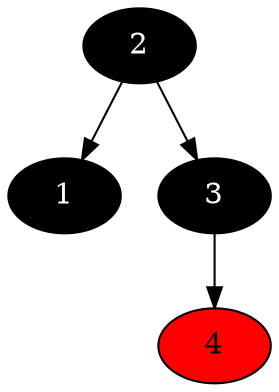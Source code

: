 digraph mentions {
2 -> 1
2 -> 3
3 -> 4
2[style=filled, fillcolor=black, fontcolor=white]
1[style=filled, fillcolor=black, fontcolor=white]
3[style=filled, fillcolor=black, fontcolor=white]
4[style=filled, fillcolor=red]
}
